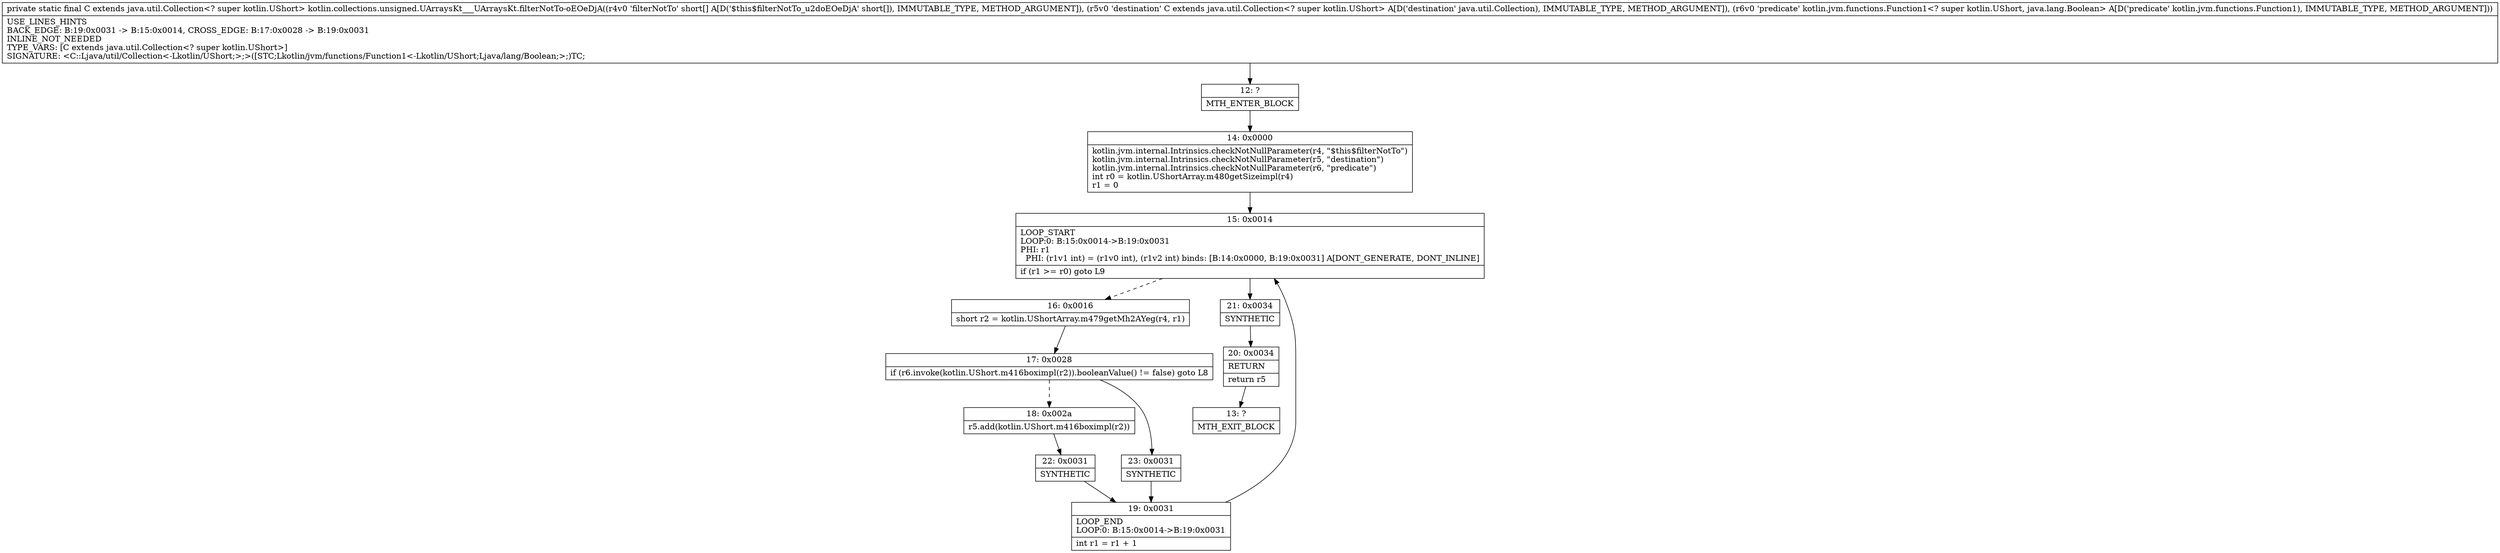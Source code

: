 digraph "CFG forkotlin.collections.unsigned.UArraysKt___UArraysKt.filterNotTo\-oEOeDjA([SLjava\/util\/Collection;Lkotlin\/jvm\/functions\/Function1;)Ljava\/util\/Collection;" {
Node_12 [shape=record,label="{12\:\ ?|MTH_ENTER_BLOCK\l}"];
Node_14 [shape=record,label="{14\:\ 0x0000|kotlin.jvm.internal.Intrinsics.checkNotNullParameter(r4, \"$this$filterNotTo\")\lkotlin.jvm.internal.Intrinsics.checkNotNullParameter(r5, \"destination\")\lkotlin.jvm.internal.Intrinsics.checkNotNullParameter(r6, \"predicate\")\lint r0 = kotlin.UShortArray.m480getSizeimpl(r4)\lr1 = 0\l}"];
Node_15 [shape=record,label="{15\:\ 0x0014|LOOP_START\lLOOP:0: B:15:0x0014\-\>B:19:0x0031\lPHI: r1 \l  PHI: (r1v1 int) = (r1v0 int), (r1v2 int) binds: [B:14:0x0000, B:19:0x0031] A[DONT_GENERATE, DONT_INLINE]\l|if (r1 \>= r0) goto L9\l}"];
Node_16 [shape=record,label="{16\:\ 0x0016|short r2 = kotlin.UShortArray.m479getMh2AYeg(r4, r1)\l}"];
Node_17 [shape=record,label="{17\:\ 0x0028|if (r6.invoke(kotlin.UShort.m416boximpl(r2)).booleanValue() != false) goto L8\l}"];
Node_18 [shape=record,label="{18\:\ 0x002a|r5.add(kotlin.UShort.m416boximpl(r2))\l}"];
Node_22 [shape=record,label="{22\:\ 0x0031|SYNTHETIC\l}"];
Node_19 [shape=record,label="{19\:\ 0x0031|LOOP_END\lLOOP:0: B:15:0x0014\-\>B:19:0x0031\l|int r1 = r1 + 1\l}"];
Node_23 [shape=record,label="{23\:\ 0x0031|SYNTHETIC\l}"];
Node_21 [shape=record,label="{21\:\ 0x0034|SYNTHETIC\l}"];
Node_20 [shape=record,label="{20\:\ 0x0034|RETURN\l|return r5\l}"];
Node_13 [shape=record,label="{13\:\ ?|MTH_EXIT_BLOCK\l}"];
MethodNode[shape=record,label="{private static final C extends java.util.Collection\<? super kotlin.UShort\> kotlin.collections.unsigned.UArraysKt___UArraysKt.filterNotTo\-oEOeDjA((r4v0 'filterNotTo' short[] A[D('$this$filterNotTo_u2doEOeDjA' short[]), IMMUTABLE_TYPE, METHOD_ARGUMENT]), (r5v0 'destination' C extends java.util.Collection\<? super kotlin.UShort\> A[D('destination' java.util.Collection), IMMUTABLE_TYPE, METHOD_ARGUMENT]), (r6v0 'predicate' kotlin.jvm.functions.Function1\<? super kotlin.UShort, java.lang.Boolean\> A[D('predicate' kotlin.jvm.functions.Function1), IMMUTABLE_TYPE, METHOD_ARGUMENT]))  | USE_LINES_HINTS\lBACK_EDGE: B:19:0x0031 \-\> B:15:0x0014, CROSS_EDGE: B:17:0x0028 \-\> B:19:0x0031\lINLINE_NOT_NEEDED\lTYPE_VARS: [C extends java.util.Collection\<? super kotlin.UShort\>]\lSIGNATURE: \<C::Ljava\/util\/Collection\<\-Lkotlin\/UShort;\>;\>([STC;Lkotlin\/jvm\/functions\/Function1\<\-Lkotlin\/UShort;Ljava\/lang\/Boolean;\>;)TC;\l}"];
MethodNode -> Node_12;Node_12 -> Node_14;
Node_14 -> Node_15;
Node_15 -> Node_16[style=dashed];
Node_15 -> Node_21;
Node_16 -> Node_17;
Node_17 -> Node_18[style=dashed];
Node_17 -> Node_23;
Node_18 -> Node_22;
Node_22 -> Node_19;
Node_19 -> Node_15;
Node_23 -> Node_19;
Node_21 -> Node_20;
Node_20 -> Node_13;
}

